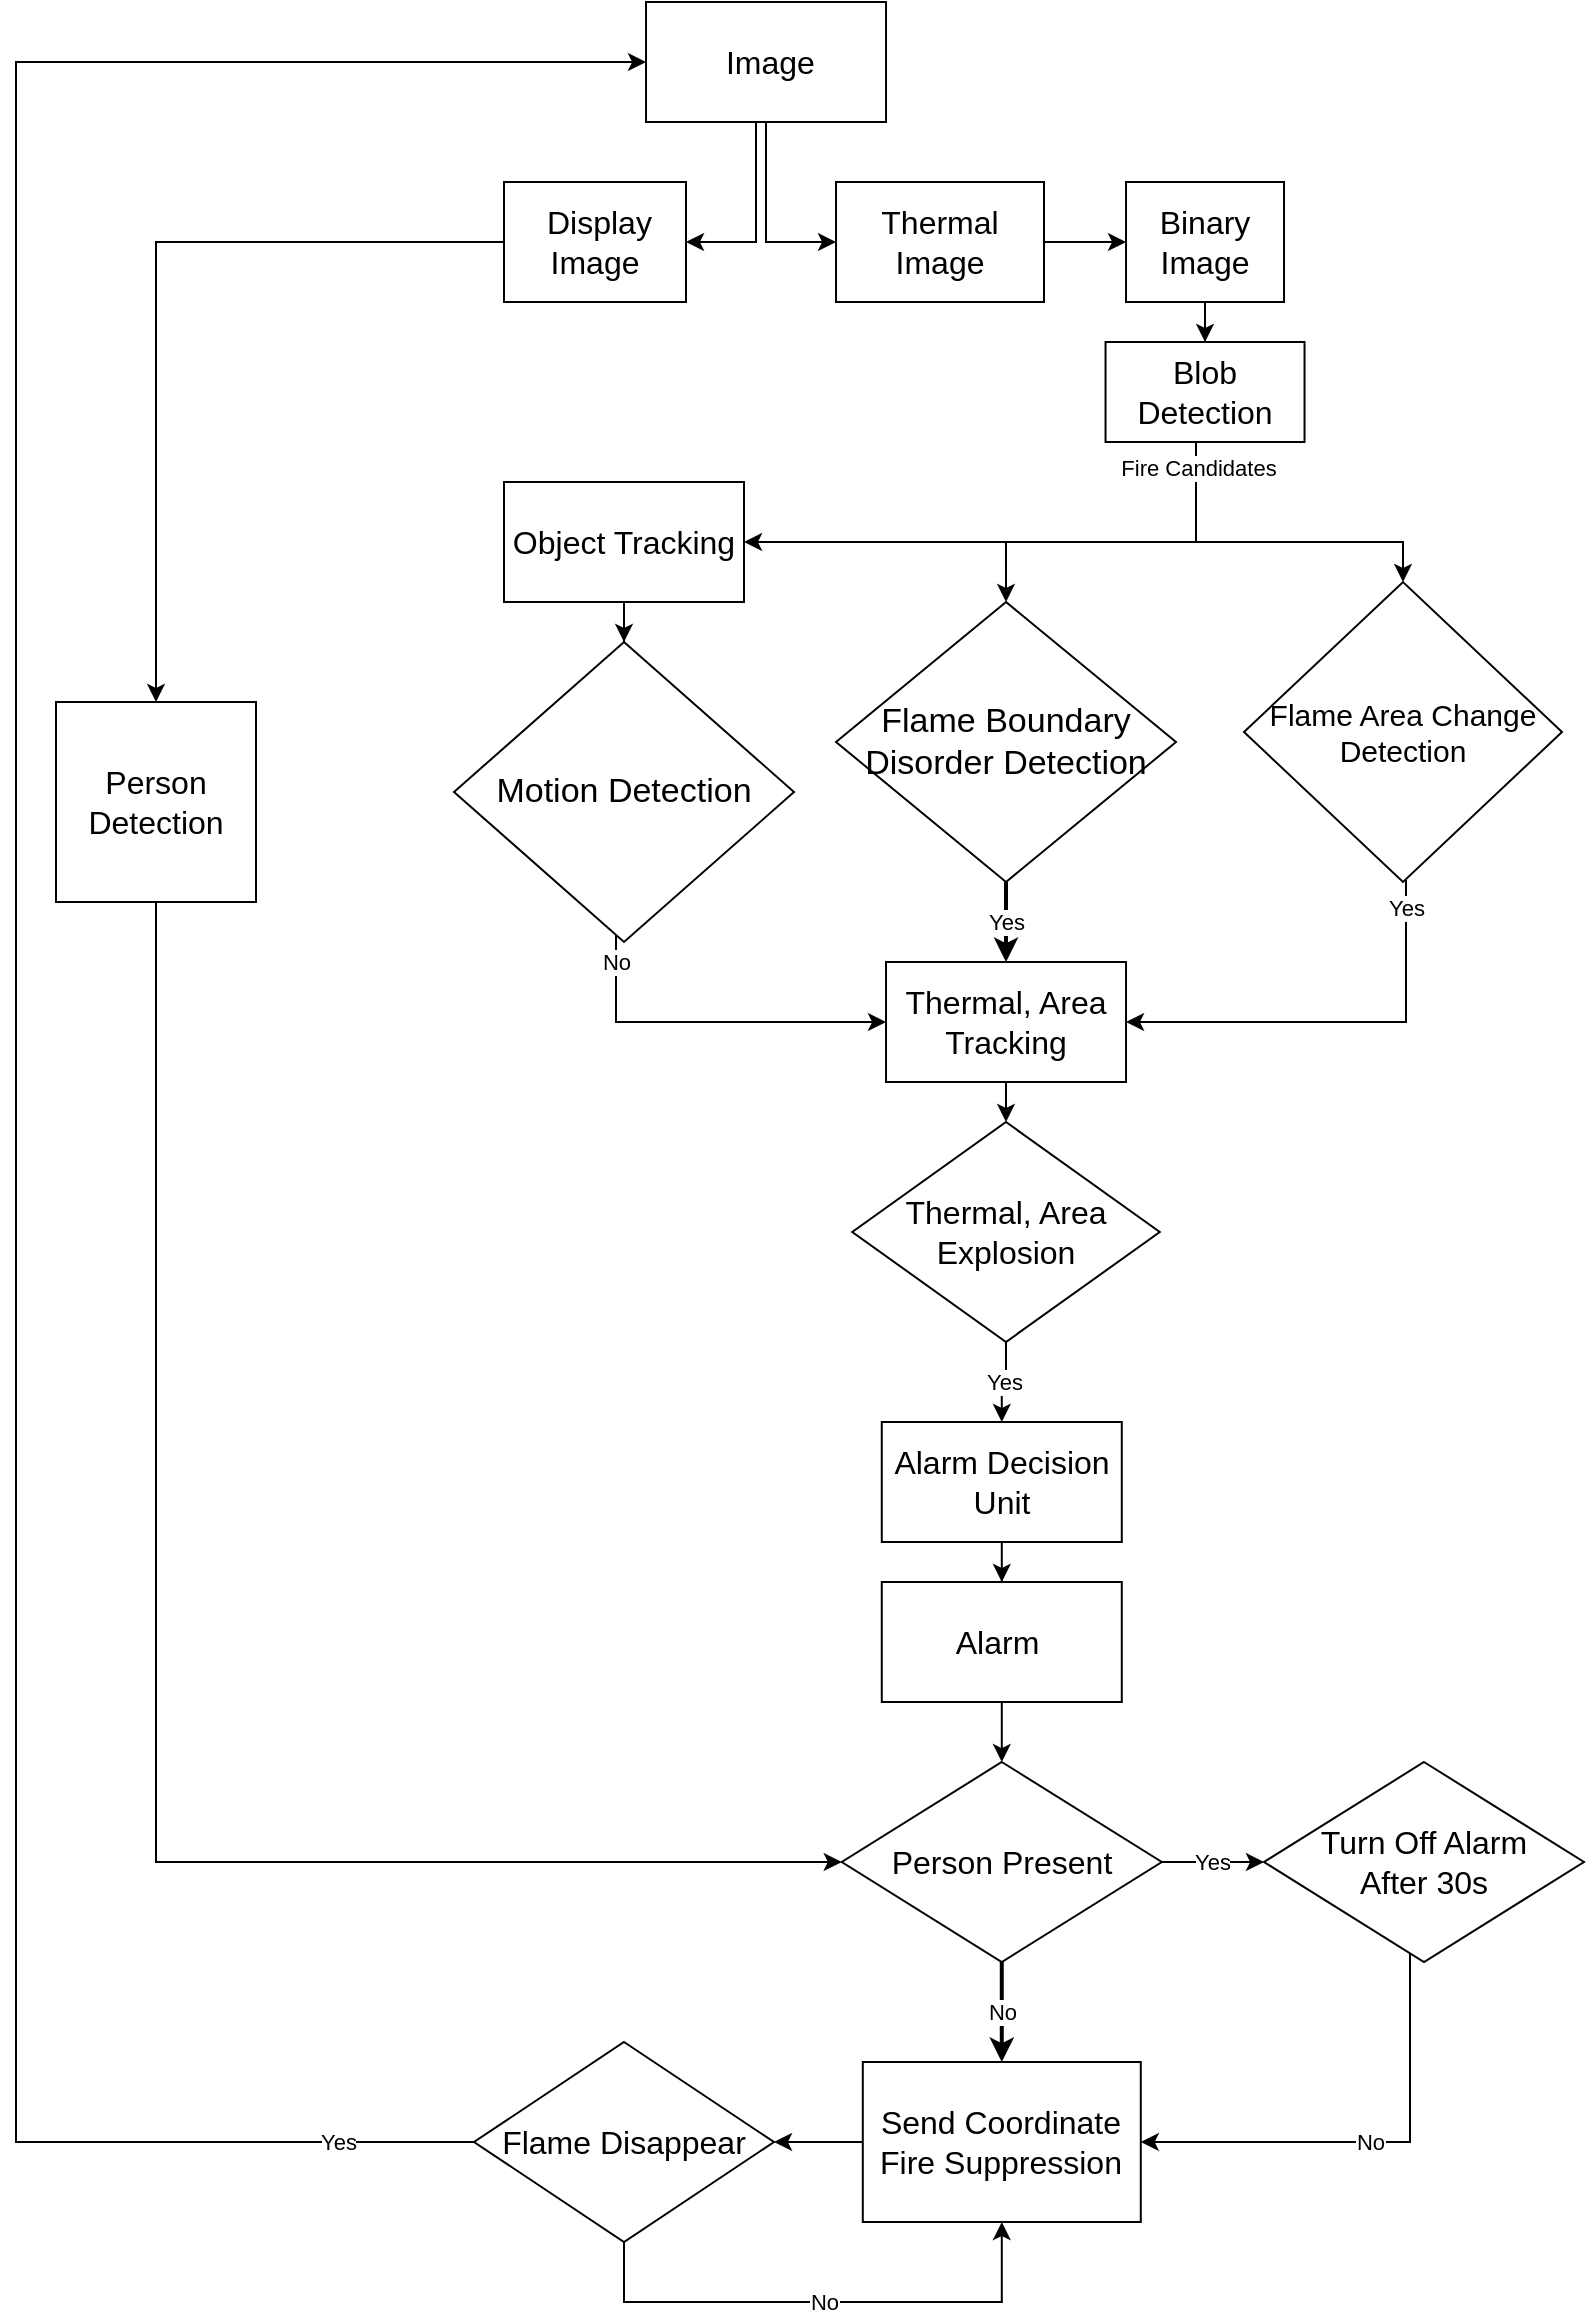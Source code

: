 <mxfile version="14.9.7" type="github">
  <diagram id="XKIl71Al67om60rIOHNz" name="Page-1">
    <mxGraphModel dx="1422" dy="705" grid="1" gridSize="10" guides="1" tooltips="1" connect="1" arrows="1" fold="1" page="1" pageScale="1" pageWidth="827" pageHeight="1169" math="0" shadow="0">
      <root>
        <mxCell id="0" />
        <mxCell id="1" parent="0" />
        <mxCell id="aoDdG5EnQlypUThFeDON-4" style="edgeStyle=orthogonalEdgeStyle;rounded=0;orthogonalLoop=1;jettySize=auto;html=1;entryX=1;entryY=0.5;entryDx=0;entryDy=0;" parent="1" source="DNmkQCw8uFb5t1DsJ-0Z-25" target="aoDdG5EnQlypUThFeDON-2" edge="1">
          <mxGeometry relative="1" as="geometry">
            <Array as="points">
              <mxPoint x="396" y="120" />
            </Array>
          </mxGeometry>
        </mxCell>
        <mxCell id="aoDdG5EnQlypUThFeDON-11" style="edgeStyle=orthogonalEdgeStyle;rounded=0;orthogonalLoop=1;jettySize=auto;html=1;entryX=0;entryY=0.5;entryDx=0;entryDy=0;" parent="1" source="DNmkQCw8uFb5t1DsJ-0Z-25" target="aoDdG5EnQlypUThFeDON-6" edge="1">
          <mxGeometry relative="1" as="geometry" />
        </mxCell>
        <mxCell id="DNmkQCw8uFb5t1DsJ-0Z-25" value="&lt;font style=&quot;font-size: 16px&quot;&gt;&amp;nbsp;Image&lt;/font&gt;" style="rounded=0;whiteSpace=wrap;html=1;" parent="1" vertex="1">
          <mxGeometry x="341.01" width="120" height="60" as="geometry" />
        </mxCell>
        <mxCell id="DNmkQCw8uFb5t1DsJ-0Z-66" value="" style="edgeStyle=orthogonalEdgeStyle;rounded=0;orthogonalLoop=1;jettySize=auto;html=1;entryX=0;entryY=0.5;entryDx=0;entryDy=0;exitX=0.5;exitY=1;exitDx=0;exitDy=0;" parent="1" source="DNmkQCw8uFb5t1DsJ-0Z-75" target="DNmkQCw8uFb5t1DsJ-0Z-70" edge="1">
          <mxGeometry x="-0.879" relative="1" as="geometry">
            <mxPoint x="446" y="1100" as="targetPoint" />
            <mxPoint x="96" y="530" as="sourcePoint" />
            <Array as="points">
              <mxPoint x="96" y="930" />
            </Array>
            <mxPoint as="offset" />
          </mxGeometry>
        </mxCell>
        <mxCell id="DNmkQCw8uFb5t1DsJ-0Z-37" value="" style="edgeStyle=orthogonalEdgeStyle;rounded=0;orthogonalLoop=1;jettySize=auto;html=1;" parent="1" source="DNmkQCw8uFb5t1DsJ-0Z-34" target="DNmkQCw8uFb5t1DsJ-0Z-36" edge="1">
          <mxGeometry relative="1" as="geometry">
            <Array as="points">
              <mxPoint x="616" y="270" />
              <mxPoint x="326" y="270" />
            </Array>
          </mxGeometry>
        </mxCell>
        <mxCell id="DNmkQCw8uFb5t1DsJ-0Z-43" style="edgeStyle=orthogonalEdgeStyle;rounded=0;orthogonalLoop=1;jettySize=auto;html=1;entryX=0.5;entryY=0;entryDx=0;entryDy=0;" parent="1" source="DNmkQCw8uFb5t1DsJ-0Z-34" target="DNmkQCw8uFb5t1DsJ-0Z-47" edge="1">
          <mxGeometry relative="1" as="geometry">
            <mxPoint x="526" y="440" as="targetPoint" />
            <Array as="points">
              <mxPoint x="616" y="270" />
              <mxPoint x="521" y="270" />
            </Array>
          </mxGeometry>
        </mxCell>
        <mxCell id="DNmkQCw8uFb5t1DsJ-0Z-45" style="edgeStyle=orthogonalEdgeStyle;rounded=0;orthogonalLoop=1;jettySize=auto;html=1;entryX=0;entryY=0.5;entryDx=0;entryDy=0;" parent="1" source="DNmkQCw8uFb5t1DsJ-0Z-34" target="DNmkQCw8uFb5t1DsJ-0Z-48" edge="1">
          <mxGeometry relative="1" as="geometry">
            <mxPoint x="716" y="440" as="targetPoint" />
            <Array as="points">
              <mxPoint x="616" y="270" />
              <mxPoint x="720" y="270" />
            </Array>
          </mxGeometry>
        </mxCell>
        <mxCell id="DNmkQCw8uFb5t1DsJ-0Z-69" value="Fire Candidates" style="edgeLabel;html=1;align=center;verticalAlign=middle;resizable=0;points=[];" parent="DNmkQCw8uFb5t1DsJ-0Z-45" vertex="1" connectable="0">
          <mxGeometry x="-0.857" y="1" relative="1" as="geometry">
            <mxPoint as="offset" />
          </mxGeometry>
        </mxCell>
        <mxCell id="DNmkQCw8uFb5t1DsJ-0Z-34" value="&lt;font style=&quot;font-size: 16px&quot;&gt;Blob Detection&lt;/font&gt;" style="rounded=0;whiteSpace=wrap;html=1;strokeWidth=1;" parent="1" vertex="1">
          <mxGeometry x="570.77" y="170" width="99.49" height="50" as="geometry" />
        </mxCell>
        <mxCell id="DNmkQCw8uFb5t1DsJ-0Z-52" value="" style="edgeStyle=orthogonalEdgeStyle;rounded=0;orthogonalLoop=1;jettySize=auto;html=1;" parent="1" source="DNmkQCw8uFb5t1DsJ-0Z-36" target="DNmkQCw8uFb5t1DsJ-0Z-51" edge="1">
          <mxGeometry relative="1" as="geometry" />
        </mxCell>
        <mxCell id="DNmkQCw8uFb5t1DsJ-0Z-36" value="&lt;font style=&quot;font-size: 16px&quot;&gt;Object Tracking&lt;/font&gt;" style="rounded=0;whiteSpace=wrap;html=1;" parent="1" vertex="1">
          <mxGeometry x="270" y="240" width="120" height="60" as="geometry" />
        </mxCell>
        <mxCell id="80Y1-VpIQyC4RVqtD2Jl-10" value="Yes" style="edgeStyle=orthogonalEdgeStyle;rounded=0;orthogonalLoop=1;jettySize=auto;html=1;strokeWidth=2;" edge="1" parent="1" source="DNmkQCw8uFb5t1DsJ-0Z-47" target="DNmkQCw8uFb5t1DsJ-0Z-56">
          <mxGeometry relative="1" as="geometry" />
        </mxCell>
        <mxCell id="DNmkQCw8uFb5t1DsJ-0Z-47" value="&lt;font style=&quot;font-size: 17px&quot;&gt;Flame Boundary Disorder Detection&lt;/font&gt;" style="rhombus;whiteSpace=wrap;html=1;strokeWidth=1;" parent="1" vertex="1">
          <mxGeometry x="436.01" y="300" width="170" height="140" as="geometry" />
        </mxCell>
        <mxCell id="DNmkQCw8uFb5t1DsJ-0Z-62" value="Yes" style="edgeStyle=orthogonalEdgeStyle;rounded=0;orthogonalLoop=1;jettySize=auto;html=1;entryX=1;entryY=0.5;entryDx=0;entryDy=0;" parent="1" source="DNmkQCw8uFb5t1DsJ-0Z-48" edge="1" target="DNmkQCw8uFb5t1DsJ-0Z-56">
          <mxGeometry x="-0.868" relative="1" as="geometry">
            <mxPoint x="526" y="550" as="targetPoint" />
            <Array as="points">
              <mxPoint x="721" y="510" />
            </Array>
            <mxPoint as="offset" />
          </mxGeometry>
        </mxCell>
        <mxCell id="DNmkQCw8uFb5t1DsJ-0Z-48" value="&lt;font style=&quot;font-size: 15px&quot;&gt;Flame Area Change Detection&lt;/font&gt;" style="rhombus;whiteSpace=wrap;html=1;direction=south;" parent="1" vertex="1">
          <mxGeometry x="640" y="290" width="159" height="150" as="geometry" />
        </mxCell>
        <mxCell id="DNmkQCw8uFb5t1DsJ-0Z-63" value="No" style="edgeStyle=orthogonalEdgeStyle;rounded=0;orthogonalLoop=1;jettySize=auto;html=1;entryX=0;entryY=0.5;entryDx=0;entryDy=0;" parent="1" source="DNmkQCw8uFb5t1DsJ-0Z-51" edge="1" target="DNmkQCw8uFb5t1DsJ-0Z-56">
          <mxGeometry x="-0.842" relative="1" as="geometry">
            <mxPoint x="300" y="610" as="targetPoint" />
            <Array as="points">
              <mxPoint x="326" y="510" />
            </Array>
            <mxPoint as="offset" />
          </mxGeometry>
        </mxCell>
        <mxCell id="DNmkQCw8uFb5t1DsJ-0Z-51" value="&lt;font style=&quot;font-size: 17px&quot;&gt;Motion Detection&lt;/font&gt;" style="rhombus;whiteSpace=wrap;html=1;rounded=0;" parent="1" vertex="1">
          <mxGeometry x="245" y="320" width="170" height="150" as="geometry" />
        </mxCell>
        <mxCell id="DNmkQCw8uFb5t1DsJ-0Z-65" style="edgeStyle=orthogonalEdgeStyle;rounded=0;orthogonalLoop=1;jettySize=auto;html=1;exitX=0.5;exitY=1;exitDx=0;exitDy=0;entryX=0.5;entryY=0;entryDx=0;entryDy=0;" parent="1" source="DNmkQCw8uFb5t1DsJ-0Z-56" target="DNmkQCw8uFb5t1DsJ-0Z-64" edge="1">
          <mxGeometry relative="1" as="geometry" />
        </mxCell>
        <mxCell id="DNmkQCw8uFb5t1DsJ-0Z-56" value="&lt;font style=&quot;font-size: 16px&quot;&gt;Thermal, Area Tracking&lt;/font&gt;" style="rounded=0;whiteSpace=wrap;html=1;" parent="1" vertex="1">
          <mxGeometry x="461.01" y="480" width="120" height="60" as="geometry" />
        </mxCell>
        <mxCell id="80Y1-VpIQyC4RVqtD2Jl-3" value="Yes" style="edgeStyle=orthogonalEdgeStyle;rounded=0;orthogonalLoop=1;jettySize=auto;html=1;entryX=0.5;entryY=0;entryDx=0;entryDy=0;" edge="1" parent="1" source="DNmkQCw8uFb5t1DsJ-0Z-64" target="DNmkQCw8uFb5t1DsJ-0Z-72">
          <mxGeometry relative="1" as="geometry" />
        </mxCell>
        <mxCell id="DNmkQCw8uFb5t1DsJ-0Z-64" value="&lt;font style=&quot;font-size: 16px&quot;&gt;Thermal, Area Explosion&lt;/font&gt;" style="rhombus;whiteSpace=wrap;html=1;" parent="1" vertex="1">
          <mxGeometry x="444.13" y="560" width="153.75" height="110" as="geometry" />
        </mxCell>
        <mxCell id="DNmkQCw8uFb5t1DsJ-0Z-83" value="Yes" style="edgeStyle=orthogonalEdgeStyle;rounded=0;orthogonalLoop=1;jettySize=auto;html=1;exitX=1;exitY=0.5;exitDx=0;exitDy=0;entryX=0;entryY=0.5;entryDx=0;entryDy=0;" parent="1" source="DNmkQCw8uFb5t1DsJ-0Z-70" target="DNmkQCw8uFb5t1DsJ-0Z-81" edge="1">
          <mxGeometry relative="1" as="geometry">
            <mxPoint x="641" y="1190" as="targetPoint" />
          </mxGeometry>
        </mxCell>
        <mxCell id="80Y1-VpIQyC4RVqtD2Jl-12" value="No&lt;br&gt;" style="edgeStyle=orthogonalEdgeStyle;rounded=0;orthogonalLoop=1;jettySize=auto;html=1;strokeWidth=2;" edge="1" parent="1" source="DNmkQCw8uFb5t1DsJ-0Z-70" target="DNmkQCw8uFb5t1DsJ-0Z-79">
          <mxGeometry relative="1" as="geometry" />
        </mxCell>
        <mxCell id="DNmkQCw8uFb5t1DsJ-0Z-70" value="&lt;font style=&quot;font-size: 16px&quot;&gt;Person Present&lt;/font&gt;" style="rhombus;whiteSpace=wrap;html=1;" parent="1" vertex="1">
          <mxGeometry x="438.89" y="880" width="160" height="100" as="geometry" />
        </mxCell>
        <mxCell id="80Y1-VpIQyC4RVqtD2Jl-4" value="" style="edgeStyle=orthogonalEdgeStyle;rounded=0;orthogonalLoop=1;jettySize=auto;html=1;" edge="1" parent="1" source="DNmkQCw8uFb5t1DsJ-0Z-72" target="CYrAJQKPBuSz-JgQyzIM-1">
          <mxGeometry relative="1" as="geometry" />
        </mxCell>
        <mxCell id="DNmkQCw8uFb5t1DsJ-0Z-72" value="&lt;font style=&quot;font-size: 16px&quot;&gt;Alarm Decision Unit&lt;/font&gt;" style="whiteSpace=wrap;html=1;" parent="1" vertex="1">
          <mxGeometry x="458.89" y="710" width="120" height="60" as="geometry" />
        </mxCell>
        <mxCell id="DNmkQCw8uFb5t1DsJ-0Z-75" value="&lt;font style=&quot;font-size: 16px&quot;&gt;Person Detection&lt;/font&gt;" style="whiteSpace=wrap;html=1;aspect=fixed;" parent="1" vertex="1">
          <mxGeometry x="46" y="350" width="100" height="100" as="geometry" />
        </mxCell>
        <mxCell id="CYrAJQKPBuSz-JgQyzIM-3" value="" style="edgeStyle=orthogonalEdgeStyle;rounded=0;orthogonalLoop=1;jettySize=auto;html=1;" parent="1" source="DNmkQCw8uFb5t1DsJ-0Z-79" target="CYrAJQKPBuSz-JgQyzIM-2" edge="1">
          <mxGeometry relative="1" as="geometry" />
        </mxCell>
        <mxCell id="DNmkQCw8uFb5t1DsJ-0Z-79" value="&lt;font style=&quot;font-size: 16px&quot;&gt;Send Coordinate&lt;br&gt;Fire Suppression&lt;/font&gt;" style="rounded=0;whiteSpace=wrap;html=1;" parent="1" vertex="1">
          <mxGeometry x="449.4" y="1030" width="138.99" height="80" as="geometry" />
        </mxCell>
        <mxCell id="80Y1-VpIQyC4RVqtD2Jl-6" value="No&lt;br&gt;" style="edgeStyle=orthogonalEdgeStyle;rounded=0;orthogonalLoop=1;jettySize=auto;html=1;entryX=1;entryY=0.5;entryDx=0;entryDy=0;" edge="1" parent="1" source="DNmkQCw8uFb5t1DsJ-0Z-81" target="DNmkQCw8uFb5t1DsJ-0Z-79">
          <mxGeometry relative="1" as="geometry">
            <Array as="points">
              <mxPoint x="723" y="1070" />
            </Array>
          </mxGeometry>
        </mxCell>
        <mxCell id="DNmkQCw8uFb5t1DsJ-0Z-81" value="&lt;font style=&quot;font-size: 16px&quot;&gt;&lt;font style=&quot;font-size: 16px&quot;&gt;Turn Off Alarm&lt;br&gt;&lt;/font&gt;After 30s&lt;/font&gt;" style="rhombus;whiteSpace=wrap;html=1;" parent="1" vertex="1">
          <mxGeometry x="650" y="880" width="160" height="100" as="geometry" />
        </mxCell>
        <mxCell id="80Y1-VpIQyC4RVqtD2Jl-5" value="" style="edgeStyle=orthogonalEdgeStyle;rounded=0;orthogonalLoop=1;jettySize=auto;html=1;" edge="1" parent="1" source="CYrAJQKPBuSz-JgQyzIM-1" target="DNmkQCw8uFb5t1DsJ-0Z-70">
          <mxGeometry relative="1" as="geometry" />
        </mxCell>
        <mxCell id="CYrAJQKPBuSz-JgQyzIM-1" value="&lt;font style=&quot;font-size: 16px&quot;&gt;Alarm&amp;nbsp;&lt;/font&gt;" style="whiteSpace=wrap;html=1;" parent="1" vertex="1">
          <mxGeometry x="458.89" y="790" width="120" height="60" as="geometry" />
        </mxCell>
        <mxCell id="CYrAJQKPBuSz-JgQyzIM-4" value="No&lt;br&gt;" style="edgeStyle=orthogonalEdgeStyle;rounded=0;orthogonalLoop=1;jettySize=auto;html=1;exitX=0.5;exitY=1;exitDx=0;exitDy=0;entryX=0.5;entryY=1;entryDx=0;entryDy=0;" parent="1" source="CYrAJQKPBuSz-JgQyzIM-2" target="DNmkQCw8uFb5t1DsJ-0Z-79" edge="1">
          <mxGeometry relative="1" as="geometry">
            <mxPoint x="536" y="1410" as="targetPoint" />
            <Array as="points">
              <mxPoint x="330" y="1150" />
              <mxPoint x="519" y="1150" />
            </Array>
          </mxGeometry>
        </mxCell>
        <mxCell id="CYrAJQKPBuSz-JgQyzIM-5" value="Yes" style="edgeStyle=orthogonalEdgeStyle;rounded=0;orthogonalLoop=1;jettySize=auto;html=1;entryX=0;entryY=0.5;entryDx=0;entryDy=0;" parent="1" source="CYrAJQKPBuSz-JgQyzIM-2" target="DNmkQCw8uFb5t1DsJ-0Z-25" edge="1">
          <mxGeometry x="-0.914" relative="1" as="geometry">
            <mxPoint x="56" y="140" as="targetPoint" />
            <Array as="points">
              <mxPoint x="26" y="1070" />
              <mxPoint x="26" y="30" />
            </Array>
            <mxPoint as="offset" />
          </mxGeometry>
        </mxCell>
        <mxCell id="CYrAJQKPBuSz-JgQyzIM-2" value="&lt;font style=&quot;font-size: 16px&quot;&gt;Flame Disappear&lt;/font&gt;" style="rhombus;whiteSpace=wrap;html=1;rounded=0;" parent="1" vertex="1">
          <mxGeometry x="255" y="1020" width="150" height="100" as="geometry" />
        </mxCell>
        <mxCell id="aoDdG5EnQlypUThFeDON-5" style="edgeStyle=orthogonalEdgeStyle;rounded=0;orthogonalLoop=1;jettySize=auto;html=1;entryX=0.5;entryY=0;entryDx=0;entryDy=0;" parent="1" source="aoDdG5EnQlypUThFeDON-2" target="DNmkQCw8uFb5t1DsJ-0Z-75" edge="1">
          <mxGeometry relative="1" as="geometry" />
        </mxCell>
        <mxCell id="aoDdG5EnQlypUThFeDON-2" value="&lt;font style=&quot;font-size: 16px&quot;&gt;&amp;nbsp;Display Image&lt;/font&gt;" style="rounded=0;whiteSpace=wrap;html=1;" parent="1" vertex="1">
          <mxGeometry x="270" y="90" width="91" height="60" as="geometry" />
        </mxCell>
        <mxCell id="aoDdG5EnQlypUThFeDON-10" value="" style="edgeStyle=orthogonalEdgeStyle;rounded=0;orthogonalLoop=1;jettySize=auto;html=1;" parent="1" source="aoDdG5EnQlypUThFeDON-6" target="aoDdG5EnQlypUThFeDON-9" edge="1">
          <mxGeometry relative="1" as="geometry" />
        </mxCell>
        <mxCell id="aoDdG5EnQlypUThFeDON-6" value="&lt;font style=&quot;font-size: 16px&quot;&gt;Thermal Image&lt;/font&gt;" style="rounded=0;whiteSpace=wrap;html=1;" parent="1" vertex="1">
          <mxGeometry x="436.01" y="90" width="103.99" height="60" as="geometry" />
        </mxCell>
        <mxCell id="aoDdG5EnQlypUThFeDON-12" style="edgeStyle=orthogonalEdgeStyle;rounded=0;orthogonalLoop=1;jettySize=auto;html=1;entryX=0.5;entryY=0;entryDx=0;entryDy=0;" parent="1" source="aoDdG5EnQlypUThFeDON-9" target="DNmkQCw8uFb5t1DsJ-0Z-34" edge="1">
          <mxGeometry relative="1" as="geometry" />
        </mxCell>
        <mxCell id="aoDdG5EnQlypUThFeDON-9" value="&lt;font style=&quot;font-size: 16px&quot;&gt;Binary Image&lt;/font&gt;" style="whiteSpace=wrap;html=1;rounded=0;" parent="1" vertex="1">
          <mxGeometry x="581.01" y="90" width="79" height="60" as="geometry" />
        </mxCell>
      </root>
    </mxGraphModel>
  </diagram>
</mxfile>
